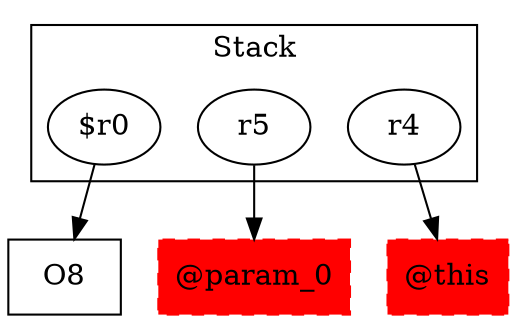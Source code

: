 digraph sample {
  rankDir="LR";
  subgraph cluster_0 {
    label="Stack"
    "$r0"; "r5"; "r4"; 
  }
  "$r0" -> { O8[shape=box]};
  "r5" -> { "@param_0"[shape=box]};
  "r4" -> { "@this"[shape=box]};
  "@this"[shape=box, style="filled,dashed"];
  "@param_0"[shape=box, style="filled,dashed"];
  "@this"[color="red"];
  "@param_0"[color="red"];
}
